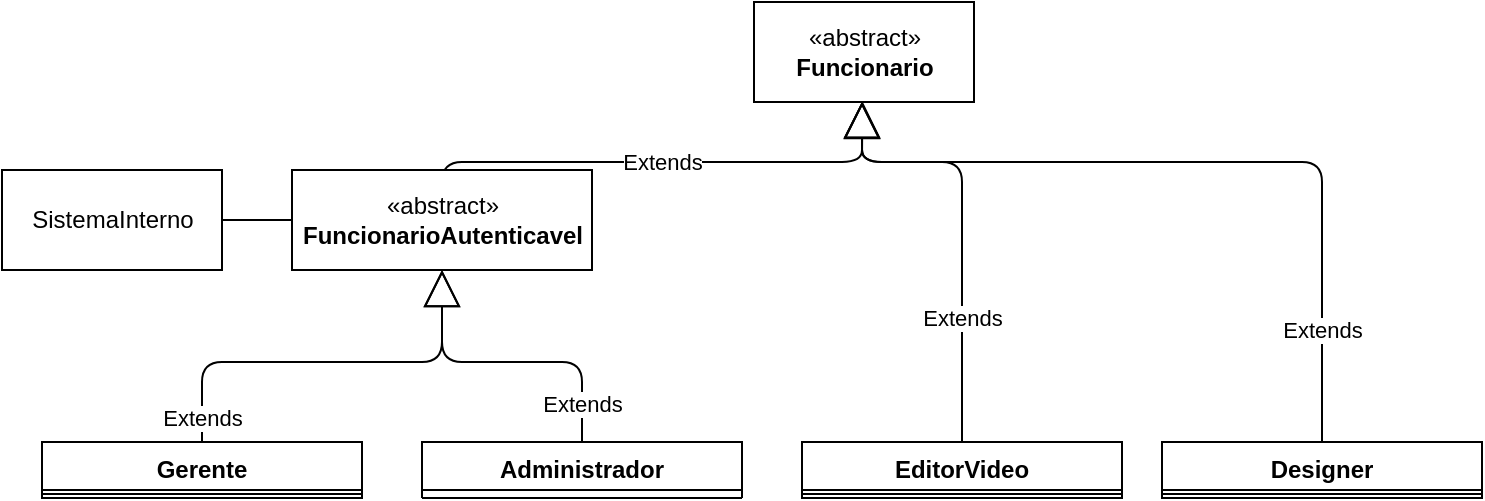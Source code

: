<mxfile version="14.4.4" type="github">
  <diagram name="Page-1" id="c4acf3e9-155e-7222-9cf6-157b1a14988f">
    <mxGraphModel dx="828" dy="484" grid="1" gridSize="10" guides="1" tooltips="1" connect="1" arrows="1" fold="1" page="1" pageScale="1" pageWidth="850" pageHeight="1100" background="#ffffff" math="0" shadow="0">
      <root>
        <mxCell id="0" />
        <mxCell id="1" parent="0" />
        <mxCell id="DwfqL6bRa-ISIQV2s4Sg-5" value="Administrador" style="swimlane;fontStyle=1;align=center;verticalAlign=top;childLayout=stackLayout;horizontal=1;startSize=30;horizontalStack=0;resizeParent=1;resizeParentMax=0;resizeLast=0;collapsible=1;marginBottom=0;" vertex="1" parent="1">
          <mxGeometry x="230" y="280" width="160" height="28" as="geometry" />
        </mxCell>
        <mxCell id="DwfqL6bRa-ISIQV2s4Sg-7" value="" style="line;strokeWidth=1;fillColor=none;align=left;verticalAlign=middle;spacingTop=-1;spacingLeft=3;spacingRight=3;rotatable=0;labelPosition=right;points=[];portConstraint=eastwest;" vertex="1" parent="DwfqL6bRa-ISIQV2s4Sg-5">
          <mxGeometry y="20" width="160" height="8" as="geometry" />
        </mxCell>
        <mxCell id="DwfqL6bRa-ISIQV2s4Sg-13" value="Gerente" style="swimlane;fontStyle=1;align=center;verticalAlign=top;childLayout=stackLayout;horizontal=1;startSize=26;horizontalStack=0;resizeParent=1;resizeParentMax=0;resizeLast=0;collapsible=1;marginBottom=0;" vertex="1" parent="1">
          <mxGeometry x="40" y="280" width="160" height="28" as="geometry" />
        </mxCell>
        <mxCell id="DwfqL6bRa-ISIQV2s4Sg-15" value="" style="line;strokeWidth=1;fillColor=none;align=left;verticalAlign=middle;spacingTop=-1;spacingLeft=3;spacingRight=3;rotatable=0;labelPosition=right;points=[];portConstraint=eastwest;" vertex="1" parent="DwfqL6bRa-ISIQV2s4Sg-13">
          <mxGeometry y="20" width="160" height="8" as="geometry" />
        </mxCell>
        <mxCell id="DwfqL6bRa-ISIQV2s4Sg-17" value="EditorVideo" style="swimlane;fontStyle=1;align=center;verticalAlign=top;childLayout=stackLayout;horizontal=1;startSize=26;horizontalStack=0;resizeParent=1;resizeParentMax=0;resizeLast=0;collapsible=1;marginBottom=0;" vertex="1" parent="1">
          <mxGeometry x="420" y="280" width="160" height="28" as="geometry" />
        </mxCell>
        <mxCell id="DwfqL6bRa-ISIQV2s4Sg-19" value="" style="line;strokeWidth=1;fillColor=none;align=left;verticalAlign=middle;spacingTop=-1;spacingLeft=3;spacingRight=3;rotatable=0;labelPosition=right;points=[];portConstraint=eastwest;" vertex="1" parent="DwfqL6bRa-ISIQV2s4Sg-17">
          <mxGeometry y="20" width="160" height="8" as="geometry" />
        </mxCell>
        <mxCell id="DwfqL6bRa-ISIQV2s4Sg-21" value="Designer" style="swimlane;fontStyle=1;align=center;verticalAlign=top;childLayout=stackLayout;horizontal=1;startSize=26;horizontalStack=0;resizeParent=1;resizeParentMax=0;resizeLast=0;collapsible=1;marginBottom=0;" vertex="1" parent="1">
          <mxGeometry x="600" y="280" width="160" height="28" as="geometry" />
        </mxCell>
        <mxCell id="DwfqL6bRa-ISIQV2s4Sg-23" value="" style="line;strokeWidth=1;fillColor=none;align=left;verticalAlign=middle;spacingTop=-1;spacingLeft=3;spacingRight=3;rotatable=0;labelPosition=right;points=[];portConstraint=eastwest;" vertex="1" parent="DwfqL6bRa-ISIQV2s4Sg-21">
          <mxGeometry y="20" width="160" height="8" as="geometry" />
        </mxCell>
        <mxCell id="DwfqL6bRa-ISIQV2s4Sg-26" value="Extends" style="endArrow=block;endSize=16;endFill=0;html=1;exitX=0.5;exitY=0;exitDx=0;exitDy=0;entryX=0.5;entryY=0.477;entryDx=0;entryDy=0;entryPerimeter=0;" edge="1" parent="1" source="DwfqL6bRa-ISIQV2s4Sg-17">
          <mxGeometry x="-0.432" width="160" relative="1" as="geometry">
            <mxPoint x="340" y="130" as="sourcePoint" />
            <mxPoint x="450" y="109.816" as="targetPoint" />
            <Array as="points">
              <mxPoint x="500" y="140" />
              <mxPoint x="450" y="140" />
            </Array>
            <mxPoint as="offset" />
          </mxGeometry>
        </mxCell>
        <mxCell id="DwfqL6bRa-ISIQV2s4Sg-27" value="Extends" style="endArrow=block;endSize=16;endFill=0;html=1;exitX=0.5;exitY=0;exitDx=0;exitDy=0;entryX=0.501;entryY=0.442;entryDx=0;entryDy=0;entryPerimeter=0;" edge="1" parent="1" source="DwfqL6bRa-ISIQV2s4Sg-21">
          <mxGeometry x="-0.719" width="160" relative="1" as="geometry">
            <mxPoint x="340" y="130" as="sourcePoint" />
            <mxPoint x="450.16" y="109.536" as="targetPoint" />
            <Array as="points">
              <mxPoint x="680" y="140" />
              <mxPoint x="450" y="140" />
            </Array>
            <mxPoint as="offset" />
          </mxGeometry>
        </mxCell>
        <mxCell id="DwfqL6bRa-ISIQV2s4Sg-28" value="Extends" style="endArrow=block;endSize=16;endFill=0;html=1;exitX=0.5;exitY=0;exitDx=0;exitDy=0;entryX=0.5;entryY=0.5;entryDx=0;entryDy=0;entryPerimeter=0;" edge="1" parent="1">
          <mxGeometry width="160" relative="1" as="geometry">
            <mxPoint x="240" y="160" as="sourcePoint" />
            <mxPoint x="450" y="110" as="targetPoint" />
            <Array as="points">
              <mxPoint x="240" y="140" />
              <mxPoint x="450" y="140" />
            </Array>
          </mxGeometry>
        </mxCell>
        <mxCell id="DwfqL6bRa-ISIQV2s4Sg-29" value="Extends" style="endArrow=block;endSize=16;endFill=0;html=1;exitX=0.5;exitY=0;exitDx=0;exitDy=0;entryX=0.5;entryY=1;entryDx=0;entryDy=0;" edge="1" parent="1" source="DwfqL6bRa-ISIQV2s4Sg-13">
          <mxGeometry x="-0.879" width="160" relative="1" as="geometry">
            <mxPoint x="340" y="130" as="sourcePoint" />
            <mxPoint x="240" y="194" as="targetPoint" />
            <Array as="points">
              <mxPoint x="120" y="240" />
              <mxPoint x="240" y="240" />
            </Array>
            <mxPoint as="offset" />
          </mxGeometry>
        </mxCell>
        <mxCell id="DwfqL6bRa-ISIQV2s4Sg-30" value="Extends" style="endArrow=block;endSize=16;endFill=0;html=1;exitX=0.5;exitY=0;exitDx=0;exitDy=0;entryX=0.5;entryY=1;entryDx=0;entryDy=0;" edge="1" parent="1" source="DwfqL6bRa-ISIQV2s4Sg-5">
          <mxGeometry x="-0.75" width="160" relative="1" as="geometry">
            <mxPoint x="340" y="130" as="sourcePoint" />
            <mxPoint x="240" y="194" as="targetPoint" />
            <Array as="points">
              <mxPoint x="310" y="240" />
              <mxPoint x="240" y="240" />
            </Array>
            <mxPoint as="offset" />
          </mxGeometry>
        </mxCell>
        <mxCell id="DwfqL6bRa-ISIQV2s4Sg-31" value="SistemaInterno" style="html=1;" vertex="1" parent="1">
          <mxGeometry x="20" y="144" width="110" height="50" as="geometry" />
        </mxCell>
        <mxCell id="DwfqL6bRa-ISIQV2s4Sg-32" value="" style="endArrow=none;html=1;edgeStyle=orthogonalEdgeStyle;exitX=1;exitY=0.5;exitDx=0;exitDy=0;entryX=0;entryY=0.5;entryDx=0;entryDy=0;" edge="1" parent="1" source="DwfqL6bRa-ISIQV2s4Sg-31" target="DwfqL6bRa-ISIQV2s4Sg-37">
          <mxGeometry relative="1" as="geometry">
            <mxPoint x="350" y="200" as="sourcePoint" />
            <mxPoint x="510" y="200" as="targetPoint" />
          </mxGeometry>
        </mxCell>
        <mxCell id="DwfqL6bRa-ISIQV2s4Sg-36" value="«abstract»&lt;br&gt;&lt;b&gt;Funcionario&lt;/b&gt;" style="html=1;" vertex="1" parent="1">
          <mxGeometry x="396" y="60" width="110" height="50" as="geometry" />
        </mxCell>
        <mxCell id="DwfqL6bRa-ISIQV2s4Sg-37" value="«abstract»&lt;br&gt;&lt;b&gt;FuncionarioAutenticavel&lt;/b&gt;" style="html=1;" vertex="1" parent="1">
          <mxGeometry x="165" y="144" width="150" height="50" as="geometry" />
        </mxCell>
      </root>
    </mxGraphModel>
  </diagram>
</mxfile>
